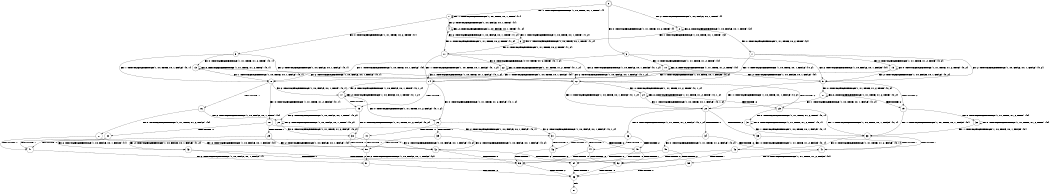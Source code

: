 digraph BCG {
size = "7, 10.5";
center = TRUE;
node [shape = circle];
0 [peripheries = 2];
0 -> 1 [label = "EX !1 !ATOMIC_EXCH_BRANCH (1, +0, TRUE, +0, 1, TRUE) !{}"];
0 -> 2 [label = "EX !2 !ATOMIC_EXCH_BRANCH (1, +0, FALSE, +0, 1, TRUE) !{}"];
0 -> 3 [label = "EX !0 !ATOMIC_EXCH_BRANCH (1, +1, TRUE, +0, 2, TRUE) !{}"];
1 -> 4 [label = "EX !2 !ATOMIC_EXCH_BRANCH (1, +0, FALSE, +0, 1, TRUE) !{1}"];
1 -> 5 [label = "EX !0 !ATOMIC_EXCH_BRANCH (1, +1, TRUE, +0, 2, TRUE) !{1}"];
1 -> 1 [label = "EX !1 !ATOMIC_EXCH_BRANCH (1, +0, TRUE, +0, 1, TRUE) !{1}"];
2 -> 6 [label = "EX !1 !ATOMIC_EXCH_BRANCH (1, +0, TRUE, +0, 1, TRUE) !{2}"];
2 -> 7 [label = "EX !0 !ATOMIC_EXCH_BRANCH (1, +1, TRUE, +0, 2, TRUE) !{2}"];
2 -> 2 [label = "EX !2 !ATOMIC_EXCH_BRANCH (1, +0, FALSE, +0, 1, TRUE) !{2}"];
3 -> 8 [label = "EX !1 !ATOMIC_EXCH_BRANCH (1, +0, TRUE, +0, 1, FALSE) !{0}"];
3 -> 9 [label = "EX !2 !ATOMIC_EXCH_BRANCH (1, +0, FALSE, +0, 1, FALSE) !{0}"];
3 -> 10 [label = "EX !0 !ATOMIC_EXCH_BRANCH (1, +1, TRUE, +1, 2, TRUE) !{0}"];
4 -> 11 [label = "EX !0 !ATOMIC_EXCH_BRANCH (1, +1, TRUE, +0, 2, TRUE) !{1, 2}"];
4 -> 4 [label = "EX !2 !ATOMIC_EXCH_BRANCH (1, +0, FALSE, +0, 1, TRUE) !{1, 2}"];
4 -> 6 [label = "EX !1 !ATOMIC_EXCH_BRANCH (1, +0, TRUE, +0, 1, TRUE) !{1, 2}"];
5 -> 12 [label = "EX !2 !ATOMIC_EXCH_BRANCH (1, +0, FALSE, +0, 1, FALSE) !{0, 1}"];
5 -> 8 [label = "EX !1 !ATOMIC_EXCH_BRANCH (1, +0, TRUE, +0, 1, FALSE) !{0, 1}"];
5 -> 13 [label = "EX !0 !ATOMIC_EXCH_BRANCH (1, +1, TRUE, +1, 2, TRUE) !{0, 1}"];
6 -> 11 [label = "EX !0 !ATOMIC_EXCH_BRANCH (1, +1, TRUE, +0, 2, TRUE) !{1, 2}"];
6 -> 4 [label = "EX !2 !ATOMIC_EXCH_BRANCH (1, +0, FALSE, +0, 1, TRUE) !{1, 2}"];
6 -> 6 [label = "EX !1 !ATOMIC_EXCH_BRANCH (1, +0, TRUE, +0, 1, TRUE) !{1, 2}"];
7 -> 14 [label = "EX !1 !ATOMIC_EXCH_BRANCH (1, +0, TRUE, +0, 1, FALSE) !{0, 2}"];
7 -> 9 [label = "EX !2 !ATOMIC_EXCH_BRANCH (1, +0, FALSE, +0, 1, FALSE) !{0, 2}"];
7 -> 15 [label = "EX !0 !ATOMIC_EXCH_BRANCH (1, +1, TRUE, +1, 2, TRUE) !{0, 2}"];
8 -> 16 [label = "TERMINATE !1"];
8 -> 17 [label = "EX !2 !ATOMIC_EXCH_BRANCH (1, +0, FALSE, +0, 1, TRUE) !{0, 1}"];
8 -> 18 [label = "EX !0 !ATOMIC_EXCH_BRANCH (1, +1, TRUE, +1, 2, FALSE) !{0, 1}"];
9 -> 19 [label = "TERMINATE !2"];
9 -> 20 [label = "EX !1 !ATOMIC_EXCH_BRANCH (1, +0, TRUE, +0, 1, FALSE) !{0, 2}"];
9 -> 21 [label = "EX !0 !ATOMIC_EXCH_BRANCH (1, +1, TRUE, +1, 2, TRUE) !{0, 2}"];
10 -> 8 [label = "EX !1 !ATOMIC_EXCH_BRANCH (1, +0, TRUE, +0, 1, FALSE) !{0}"];
10 -> 9 [label = "EX !2 !ATOMIC_EXCH_BRANCH (1, +0, FALSE, +0, 1, FALSE) !{0}"];
10 -> 10 [label = "EX !0 !ATOMIC_EXCH_BRANCH (1, +1, TRUE, +1, 2, TRUE) !{0}"];
11 -> 12 [label = "EX !2 !ATOMIC_EXCH_BRANCH (1, +0, FALSE, +0, 1, FALSE) !{0, 1, 2}"];
11 -> 14 [label = "EX !1 !ATOMIC_EXCH_BRANCH (1, +0, TRUE, +0, 1, FALSE) !{0, 1, 2}"];
11 -> 22 [label = "EX !0 !ATOMIC_EXCH_BRANCH (1, +1, TRUE, +1, 2, TRUE) !{0, 1, 2}"];
12 -> 23 [label = "TERMINATE !2"];
12 -> 20 [label = "EX !1 !ATOMIC_EXCH_BRANCH (1, +0, TRUE, +0, 1, FALSE) !{0, 1, 2}"];
12 -> 24 [label = "EX !0 !ATOMIC_EXCH_BRANCH (1, +1, TRUE, +1, 2, TRUE) !{0, 1, 2}"];
13 -> 12 [label = "EX !2 !ATOMIC_EXCH_BRANCH (1, +0, FALSE, +0, 1, FALSE) !{0, 1}"];
13 -> 8 [label = "EX !1 !ATOMIC_EXCH_BRANCH (1, +0, TRUE, +0, 1, FALSE) !{0, 1}"];
13 -> 13 [label = "EX !0 !ATOMIC_EXCH_BRANCH (1, +1, TRUE, +1, 2, TRUE) !{0, 1}"];
14 -> 25 [label = "TERMINATE !1"];
14 -> 17 [label = "EX !2 !ATOMIC_EXCH_BRANCH (1, +0, FALSE, +0, 1, TRUE) !{0, 1, 2}"];
14 -> 26 [label = "EX !0 !ATOMIC_EXCH_BRANCH (1, +1, TRUE, +1, 2, FALSE) !{0, 1, 2}"];
15 -> 14 [label = "EX !1 !ATOMIC_EXCH_BRANCH (1, +0, TRUE, +0, 1, FALSE) !{0, 2}"];
15 -> 9 [label = "EX !2 !ATOMIC_EXCH_BRANCH (1, +0, FALSE, +0, 1, FALSE) !{0, 2}"];
15 -> 15 [label = "EX !0 !ATOMIC_EXCH_BRANCH (1, +1, TRUE, +1, 2, TRUE) !{0, 2}"];
16 -> 27 [label = "EX !0 !ATOMIC_EXCH_BRANCH (1, +1, TRUE, +1, 2, FALSE) !{0}"];
16 -> 28 [label = "EX !2 !ATOMIC_EXCH_BRANCH (1, +0, FALSE, +0, 1, TRUE) !{0}"];
17 -> 25 [label = "TERMINATE !1"];
17 -> 17 [label = "EX !2 !ATOMIC_EXCH_BRANCH (1, +0, FALSE, +0, 1, TRUE) !{0, 1, 2}"];
17 -> 26 [label = "EX !0 !ATOMIC_EXCH_BRANCH (1, +1, TRUE, +1, 2, FALSE) !{0, 1, 2}"];
18 -> 29 [label = "TERMINATE !1"];
18 -> 30 [label = "TERMINATE !0"];
18 -> 31 [label = "EX !2 !ATOMIC_EXCH_BRANCH (1, +0, FALSE, +0, 1, FALSE) !{0, 1}"];
19 -> 32 [label = "EX !0 !ATOMIC_EXCH_BRANCH (1, +1, TRUE, +1, 2, TRUE) !{0}"];
19 -> 33 [label = "EX !1 !ATOMIC_EXCH_BRANCH (1, +0, TRUE, +0, 1, FALSE) !{0}"];
20 -> 34 [label = "TERMINATE !1"];
20 -> 35 [label = "TERMINATE !2"];
20 -> 36 [label = "EX !0 !ATOMIC_EXCH_BRANCH (1, +1, TRUE, +1, 2, FALSE) !{0, 1, 2}"];
21 -> 19 [label = "TERMINATE !2"];
21 -> 20 [label = "EX !1 !ATOMIC_EXCH_BRANCH (1, +0, TRUE, +0, 1, FALSE) !{0, 2}"];
21 -> 21 [label = "EX !0 !ATOMIC_EXCH_BRANCH (1, +1, TRUE, +1, 2, TRUE) !{0, 2}"];
22 -> 12 [label = "EX !2 !ATOMIC_EXCH_BRANCH (1, +0, FALSE, +0, 1, FALSE) !{0, 1, 2}"];
22 -> 14 [label = "EX !1 !ATOMIC_EXCH_BRANCH (1, +0, TRUE, +0, 1, FALSE) !{0, 1, 2}"];
22 -> 22 [label = "EX !0 !ATOMIC_EXCH_BRANCH (1, +1, TRUE, +1, 2, TRUE) !{0, 1, 2}"];
23 -> 33 [label = "EX !1 !ATOMIC_EXCH_BRANCH (1, +0, TRUE, +0, 1, FALSE) !{0, 1}"];
23 -> 37 [label = "EX !0 !ATOMIC_EXCH_BRANCH (1, +1, TRUE, +1, 2, TRUE) !{0, 1}"];
24 -> 23 [label = "TERMINATE !2"];
24 -> 20 [label = "EX !1 !ATOMIC_EXCH_BRANCH (1, +0, TRUE, +0, 1, FALSE) !{0, 1, 2}"];
24 -> 24 [label = "EX !0 !ATOMIC_EXCH_BRANCH (1, +1, TRUE, +1, 2, TRUE) !{0, 1, 2}"];
25 -> 28 [label = "EX !2 !ATOMIC_EXCH_BRANCH (1, +0, FALSE, +0, 1, TRUE) !{0, 2}"];
25 -> 38 [label = "EX !0 !ATOMIC_EXCH_BRANCH (1, +1, TRUE, +1, 2, FALSE) !{0, 2}"];
26 -> 39 [label = "TERMINATE !1"];
26 -> 40 [label = "TERMINATE !0"];
26 -> 31 [label = "EX !2 !ATOMIC_EXCH_BRANCH (1, +0, FALSE, +0, 1, FALSE) !{0, 1, 2}"];
27 -> 41 [label = "TERMINATE !0"];
27 -> 42 [label = "EX !2 !ATOMIC_EXCH_BRANCH (1, +0, FALSE, +0, 1, FALSE) !{0}"];
28 -> 28 [label = "EX !2 !ATOMIC_EXCH_BRANCH (1, +0, FALSE, +0, 1, TRUE) !{0, 2}"];
28 -> 38 [label = "EX !0 !ATOMIC_EXCH_BRANCH (1, +1, TRUE, +1, 2, FALSE) !{0, 2}"];
29 -> 41 [label = "TERMINATE !0"];
29 -> 42 [label = "EX !2 !ATOMIC_EXCH_BRANCH (1, +0, FALSE, +0, 1, FALSE) !{0}"];
30 -> 41 [label = "TERMINATE !1"];
30 -> 43 [label = "EX !2 !ATOMIC_EXCH_BRANCH (1, +0, FALSE, +0, 1, FALSE) !{1}"];
31 -> 44 [label = "TERMINATE !1"];
31 -> 45 [label = "TERMINATE !2"];
31 -> 46 [label = "TERMINATE !0"];
32 -> 33 [label = "EX !1 !ATOMIC_EXCH_BRANCH (1, +0, TRUE, +0, 1, FALSE) !{0}"];
32 -> 32 [label = "EX !0 !ATOMIC_EXCH_BRANCH (1, +1, TRUE, +1, 2, TRUE) !{0}"];
33 -> 47 [label = "TERMINATE !1"];
33 -> 48 [label = "EX !0 !ATOMIC_EXCH_BRANCH (1, +1, TRUE, +1, 2, FALSE) !{0, 1}"];
34 -> 49 [label = "EX !0 !ATOMIC_EXCH_BRANCH (1, +1, TRUE, +1, 2, FALSE) !{0, 2}"];
34 -> 47 [label = "TERMINATE !2"];
35 -> 48 [label = "EX !0 !ATOMIC_EXCH_BRANCH (1, +1, TRUE, +1, 2, FALSE) !{0, 1}"];
35 -> 47 [label = "TERMINATE !1"];
36 -> 44 [label = "TERMINATE !1"];
36 -> 45 [label = "TERMINATE !2"];
36 -> 46 [label = "TERMINATE !0"];
37 -> 33 [label = "EX !1 !ATOMIC_EXCH_BRANCH (1, +0, TRUE, +0, 1, FALSE) !{0, 1}"];
37 -> 37 [label = "EX !0 !ATOMIC_EXCH_BRANCH (1, +1, TRUE, +1, 2, TRUE) !{0, 1}"];
38 -> 50 [label = "TERMINATE !0"];
38 -> 42 [label = "EX !2 !ATOMIC_EXCH_BRANCH (1, +0, FALSE, +0, 1, FALSE) !{0, 2}"];
39 -> 42 [label = "EX !2 !ATOMIC_EXCH_BRANCH (1, +0, FALSE, +0, 1, FALSE) !{0, 2}"];
39 -> 50 [label = "TERMINATE !0"];
40 -> 43 [label = "EX !2 !ATOMIC_EXCH_BRANCH (1, +0, FALSE, +0, 1, FALSE) !{1, 2}"];
40 -> 50 [label = "TERMINATE !1"];
41 -> 51 [label = "EX !2 !ATOMIC_EXCH_BRANCH (1, +0, FALSE, +0, 1, FALSE) !{}"];
42 -> 52 [label = "TERMINATE !2"];
42 -> 53 [label = "TERMINATE !0"];
43 -> 53 [label = "TERMINATE !1"];
43 -> 54 [label = "TERMINATE !2"];
44 -> 52 [label = "TERMINATE !2"];
44 -> 53 [label = "TERMINATE !0"];
45 -> 52 [label = "TERMINATE !1"];
45 -> 54 [label = "TERMINATE !0"];
46 -> 53 [label = "TERMINATE !1"];
46 -> 54 [label = "TERMINATE !2"];
47 -> 55 [label = "EX !0 !ATOMIC_EXCH_BRANCH (1, +1, TRUE, +1, 2, FALSE) !{0}"];
48 -> 52 [label = "TERMINATE !1"];
48 -> 54 [label = "TERMINATE !0"];
49 -> 52 [label = "TERMINATE !2"];
49 -> 53 [label = "TERMINATE !0"];
50 -> 51 [label = "EX !2 !ATOMIC_EXCH_BRANCH (1, +0, FALSE, +0, 1, FALSE) !{2}"];
51 -> 56 [label = "TERMINATE !2"];
52 -> 56 [label = "TERMINATE !0"];
53 -> 56 [label = "TERMINATE !2"];
54 -> 56 [label = "TERMINATE !1"];
55 -> 56 [label = "TERMINATE !0"];
56 -> 57 [label = "exit"];
}
